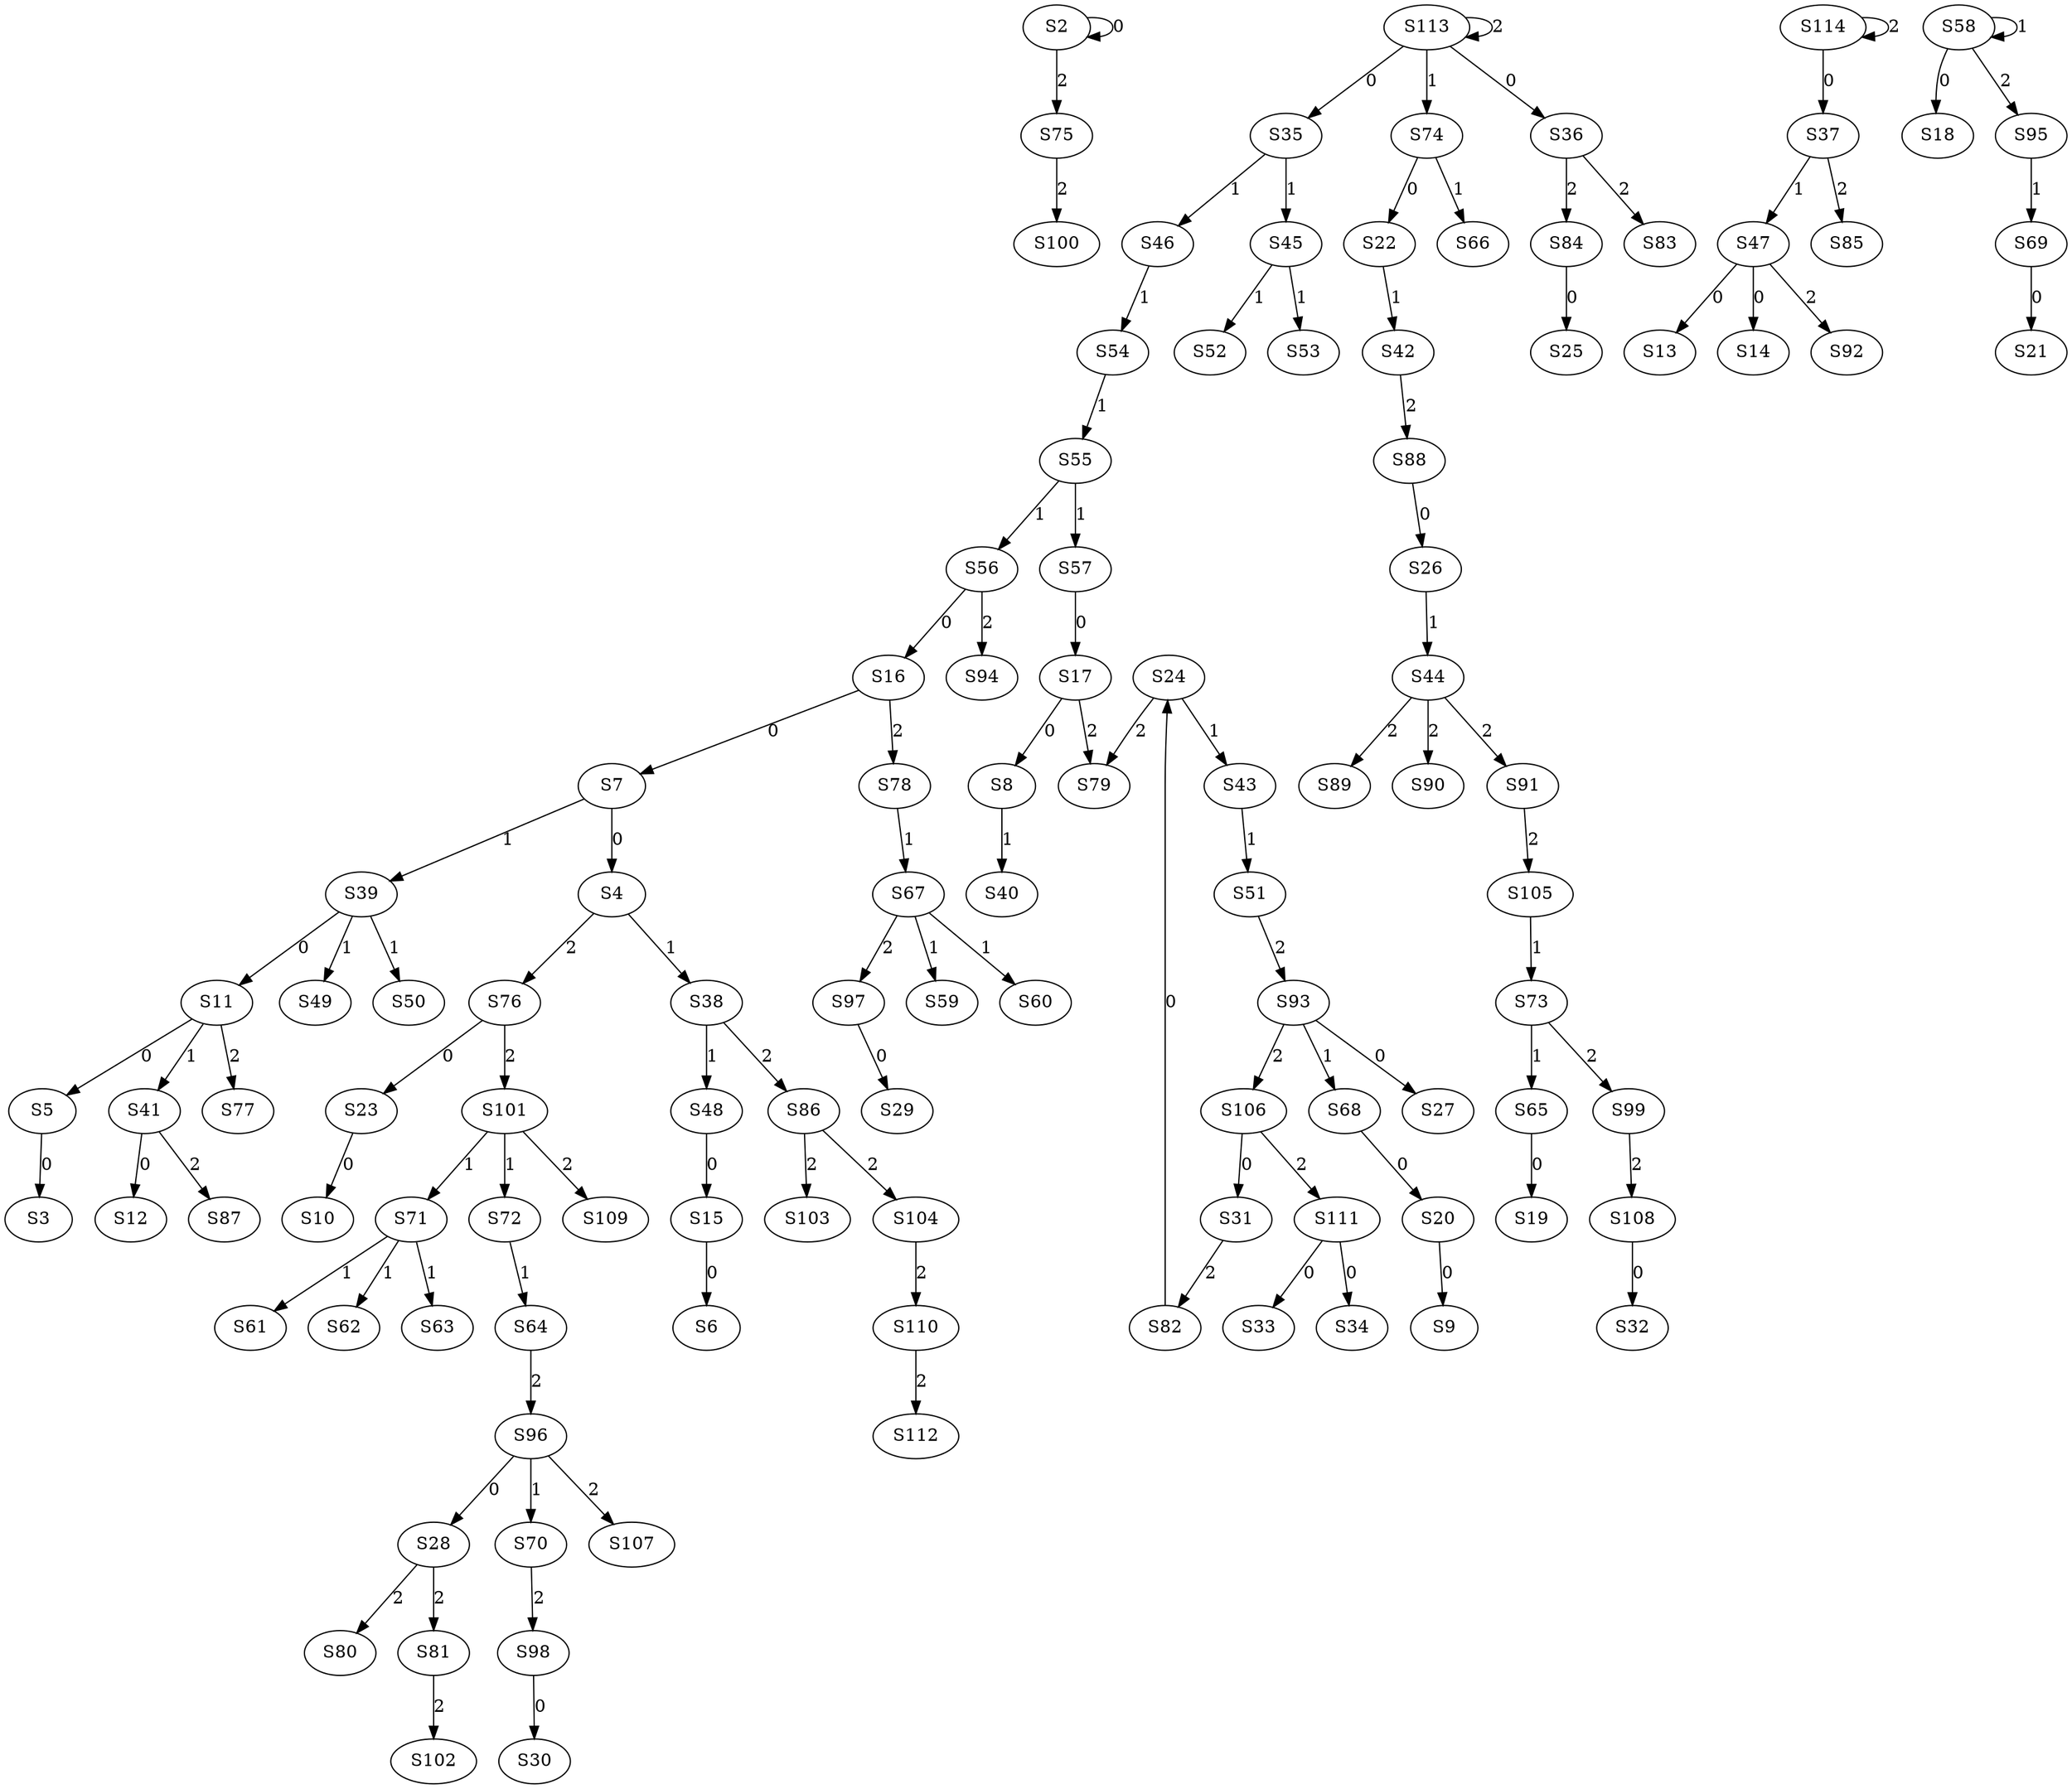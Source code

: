 strict digraph {
	S2 -> S2 [ label = 0 ];
	S5 -> S3 [ label = 0 ];
	S7 -> S4 [ label = 0 ];
	S11 -> S5 [ label = 0 ];
	S15 -> S6 [ label = 0 ];
	S16 -> S7 [ label = 0 ];
	S17 -> S8 [ label = 0 ];
	S20 -> S9 [ label = 0 ];
	S23 -> S10 [ label = 0 ];
	S39 -> S11 [ label = 0 ];
	S41 -> S12 [ label = 0 ];
	S47 -> S13 [ label = 0 ];
	S47 -> S14 [ label = 0 ];
	S48 -> S15 [ label = 0 ];
	S56 -> S16 [ label = 0 ];
	S57 -> S17 [ label = 0 ];
	S58 -> S18 [ label = 0 ];
	S65 -> S19 [ label = 0 ];
	S68 -> S20 [ label = 0 ];
	S69 -> S21 [ label = 0 ];
	S74 -> S22 [ label = 0 ];
	S76 -> S23 [ label = 0 ];
	S82 -> S24 [ label = 0 ];
	S84 -> S25 [ label = 0 ];
	S88 -> S26 [ label = 0 ];
	S93 -> S27 [ label = 0 ];
	S96 -> S28 [ label = 0 ];
	S97 -> S29 [ label = 0 ];
	S98 -> S30 [ label = 0 ];
	S106 -> S31 [ label = 0 ];
	S108 -> S32 [ label = 0 ];
	S111 -> S33 [ label = 0 ];
	S111 -> S34 [ label = 0 ];
	S113 -> S35 [ label = 0 ];
	S113 -> S36 [ label = 0 ];
	S114 -> S37 [ label = 0 ];
	S4 -> S38 [ label = 1 ];
	S7 -> S39 [ label = 1 ];
	S8 -> S40 [ label = 1 ];
	S11 -> S41 [ label = 1 ];
	S22 -> S42 [ label = 1 ];
	S24 -> S43 [ label = 1 ];
	S26 -> S44 [ label = 1 ];
	S35 -> S45 [ label = 1 ];
	S35 -> S46 [ label = 1 ];
	S37 -> S47 [ label = 1 ];
	S38 -> S48 [ label = 1 ];
	S39 -> S49 [ label = 1 ];
	S39 -> S50 [ label = 1 ];
	S43 -> S51 [ label = 1 ];
	S45 -> S52 [ label = 1 ];
	S45 -> S53 [ label = 1 ];
	S46 -> S54 [ label = 1 ];
	S54 -> S55 [ label = 1 ];
	S55 -> S56 [ label = 1 ];
	S55 -> S57 [ label = 1 ];
	S58 -> S58 [ label = 1 ];
	S67 -> S59 [ label = 1 ];
	S67 -> S60 [ label = 1 ];
	S71 -> S61 [ label = 1 ];
	S71 -> S62 [ label = 1 ];
	S71 -> S63 [ label = 1 ];
	S72 -> S64 [ label = 1 ];
	S73 -> S65 [ label = 1 ];
	S74 -> S66 [ label = 1 ];
	S78 -> S67 [ label = 1 ];
	S93 -> S68 [ label = 1 ];
	S95 -> S69 [ label = 1 ];
	S96 -> S70 [ label = 1 ];
	S101 -> S71 [ label = 1 ];
	S101 -> S72 [ label = 1 ];
	S105 -> S73 [ label = 1 ];
	S113 -> S74 [ label = 1 ];
	S2 -> S75 [ label = 2 ];
	S4 -> S76 [ label = 2 ];
	S11 -> S77 [ label = 2 ];
	S16 -> S78 [ label = 2 ];
	S24 -> S79 [ label = 2 ];
	S28 -> S80 [ label = 2 ];
	S28 -> S81 [ label = 2 ];
	S31 -> S82 [ label = 2 ];
	S36 -> S83 [ label = 2 ];
	S36 -> S84 [ label = 2 ];
	S37 -> S85 [ label = 2 ];
	S38 -> S86 [ label = 2 ];
	S41 -> S87 [ label = 2 ];
	S42 -> S88 [ label = 2 ];
	S44 -> S89 [ label = 2 ];
	S44 -> S90 [ label = 2 ];
	S44 -> S91 [ label = 2 ];
	S47 -> S92 [ label = 2 ];
	S51 -> S93 [ label = 2 ];
	S56 -> S94 [ label = 2 ];
	S58 -> S95 [ label = 2 ];
	S64 -> S96 [ label = 2 ];
	S67 -> S97 [ label = 2 ];
	S70 -> S98 [ label = 2 ];
	S73 -> S99 [ label = 2 ];
	S75 -> S100 [ label = 2 ];
	S76 -> S101 [ label = 2 ];
	S81 -> S102 [ label = 2 ];
	S86 -> S103 [ label = 2 ];
	S86 -> S104 [ label = 2 ];
	S91 -> S105 [ label = 2 ];
	S93 -> S106 [ label = 2 ];
	S96 -> S107 [ label = 2 ];
	S99 -> S108 [ label = 2 ];
	S101 -> S109 [ label = 2 ];
	S104 -> S110 [ label = 2 ];
	S106 -> S111 [ label = 2 ];
	S110 -> S112 [ label = 2 ];
	S113 -> S113 [ label = 2 ];
	S114 -> S114 [ label = 2 ];
	S17 -> S79 [ label = 2 ];
}